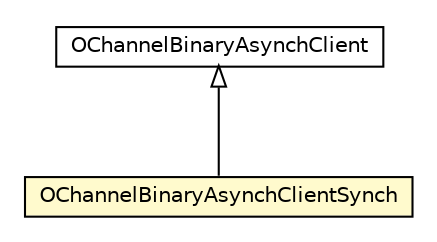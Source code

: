 #!/usr/local/bin/dot
#
# Class diagram 
# Generated by UMLGraph version R5_6-24-gf6e263 (http://www.umlgraph.org/)
#

digraph G {
	edge [fontname="Helvetica",fontsize=10,labelfontname="Helvetica",labelfontsize=10];
	node [fontname="Helvetica",fontsize=10,shape=plaintext];
	nodesep=0.25;
	ranksep=0.5;
	// com.orientechnologies.orient.client.binary.OChannelBinaryAsynchClientSynch
	c836715 [label=<<table title="com.orientechnologies.orient.client.binary.OChannelBinaryAsynchClientSynch" border="0" cellborder="1" cellspacing="0" cellpadding="2" port="p" bgcolor="lemonChiffon" href="./OChannelBinaryAsynchClientSynch.html">
		<tr><td><table border="0" cellspacing="0" cellpadding="1">
<tr><td align="center" balign="center"> OChannelBinaryAsynchClientSynch </td></tr>
		</table></td></tr>
		</table>>, URL="./OChannelBinaryAsynchClientSynch.html", fontname="Helvetica", fontcolor="black", fontsize=10.0];
	// com.orientechnologies.orient.client.binary.OChannelBinaryAsynchClient
	c836716 [label=<<table title="com.orientechnologies.orient.client.binary.OChannelBinaryAsynchClient" border="0" cellborder="1" cellspacing="0" cellpadding="2" port="p" href="./OChannelBinaryAsynchClient.html">
		<tr><td><table border="0" cellspacing="0" cellpadding="1">
<tr><td align="center" balign="center"> OChannelBinaryAsynchClient </td></tr>
		</table></td></tr>
		</table>>, URL="./OChannelBinaryAsynchClient.html", fontname="Helvetica", fontcolor="black", fontsize=10.0];
	//com.orientechnologies.orient.client.binary.OChannelBinaryAsynchClientSynch extends com.orientechnologies.orient.client.binary.OChannelBinaryAsynchClient
	c836716:p -> c836715:p [dir=back,arrowtail=empty];
}

